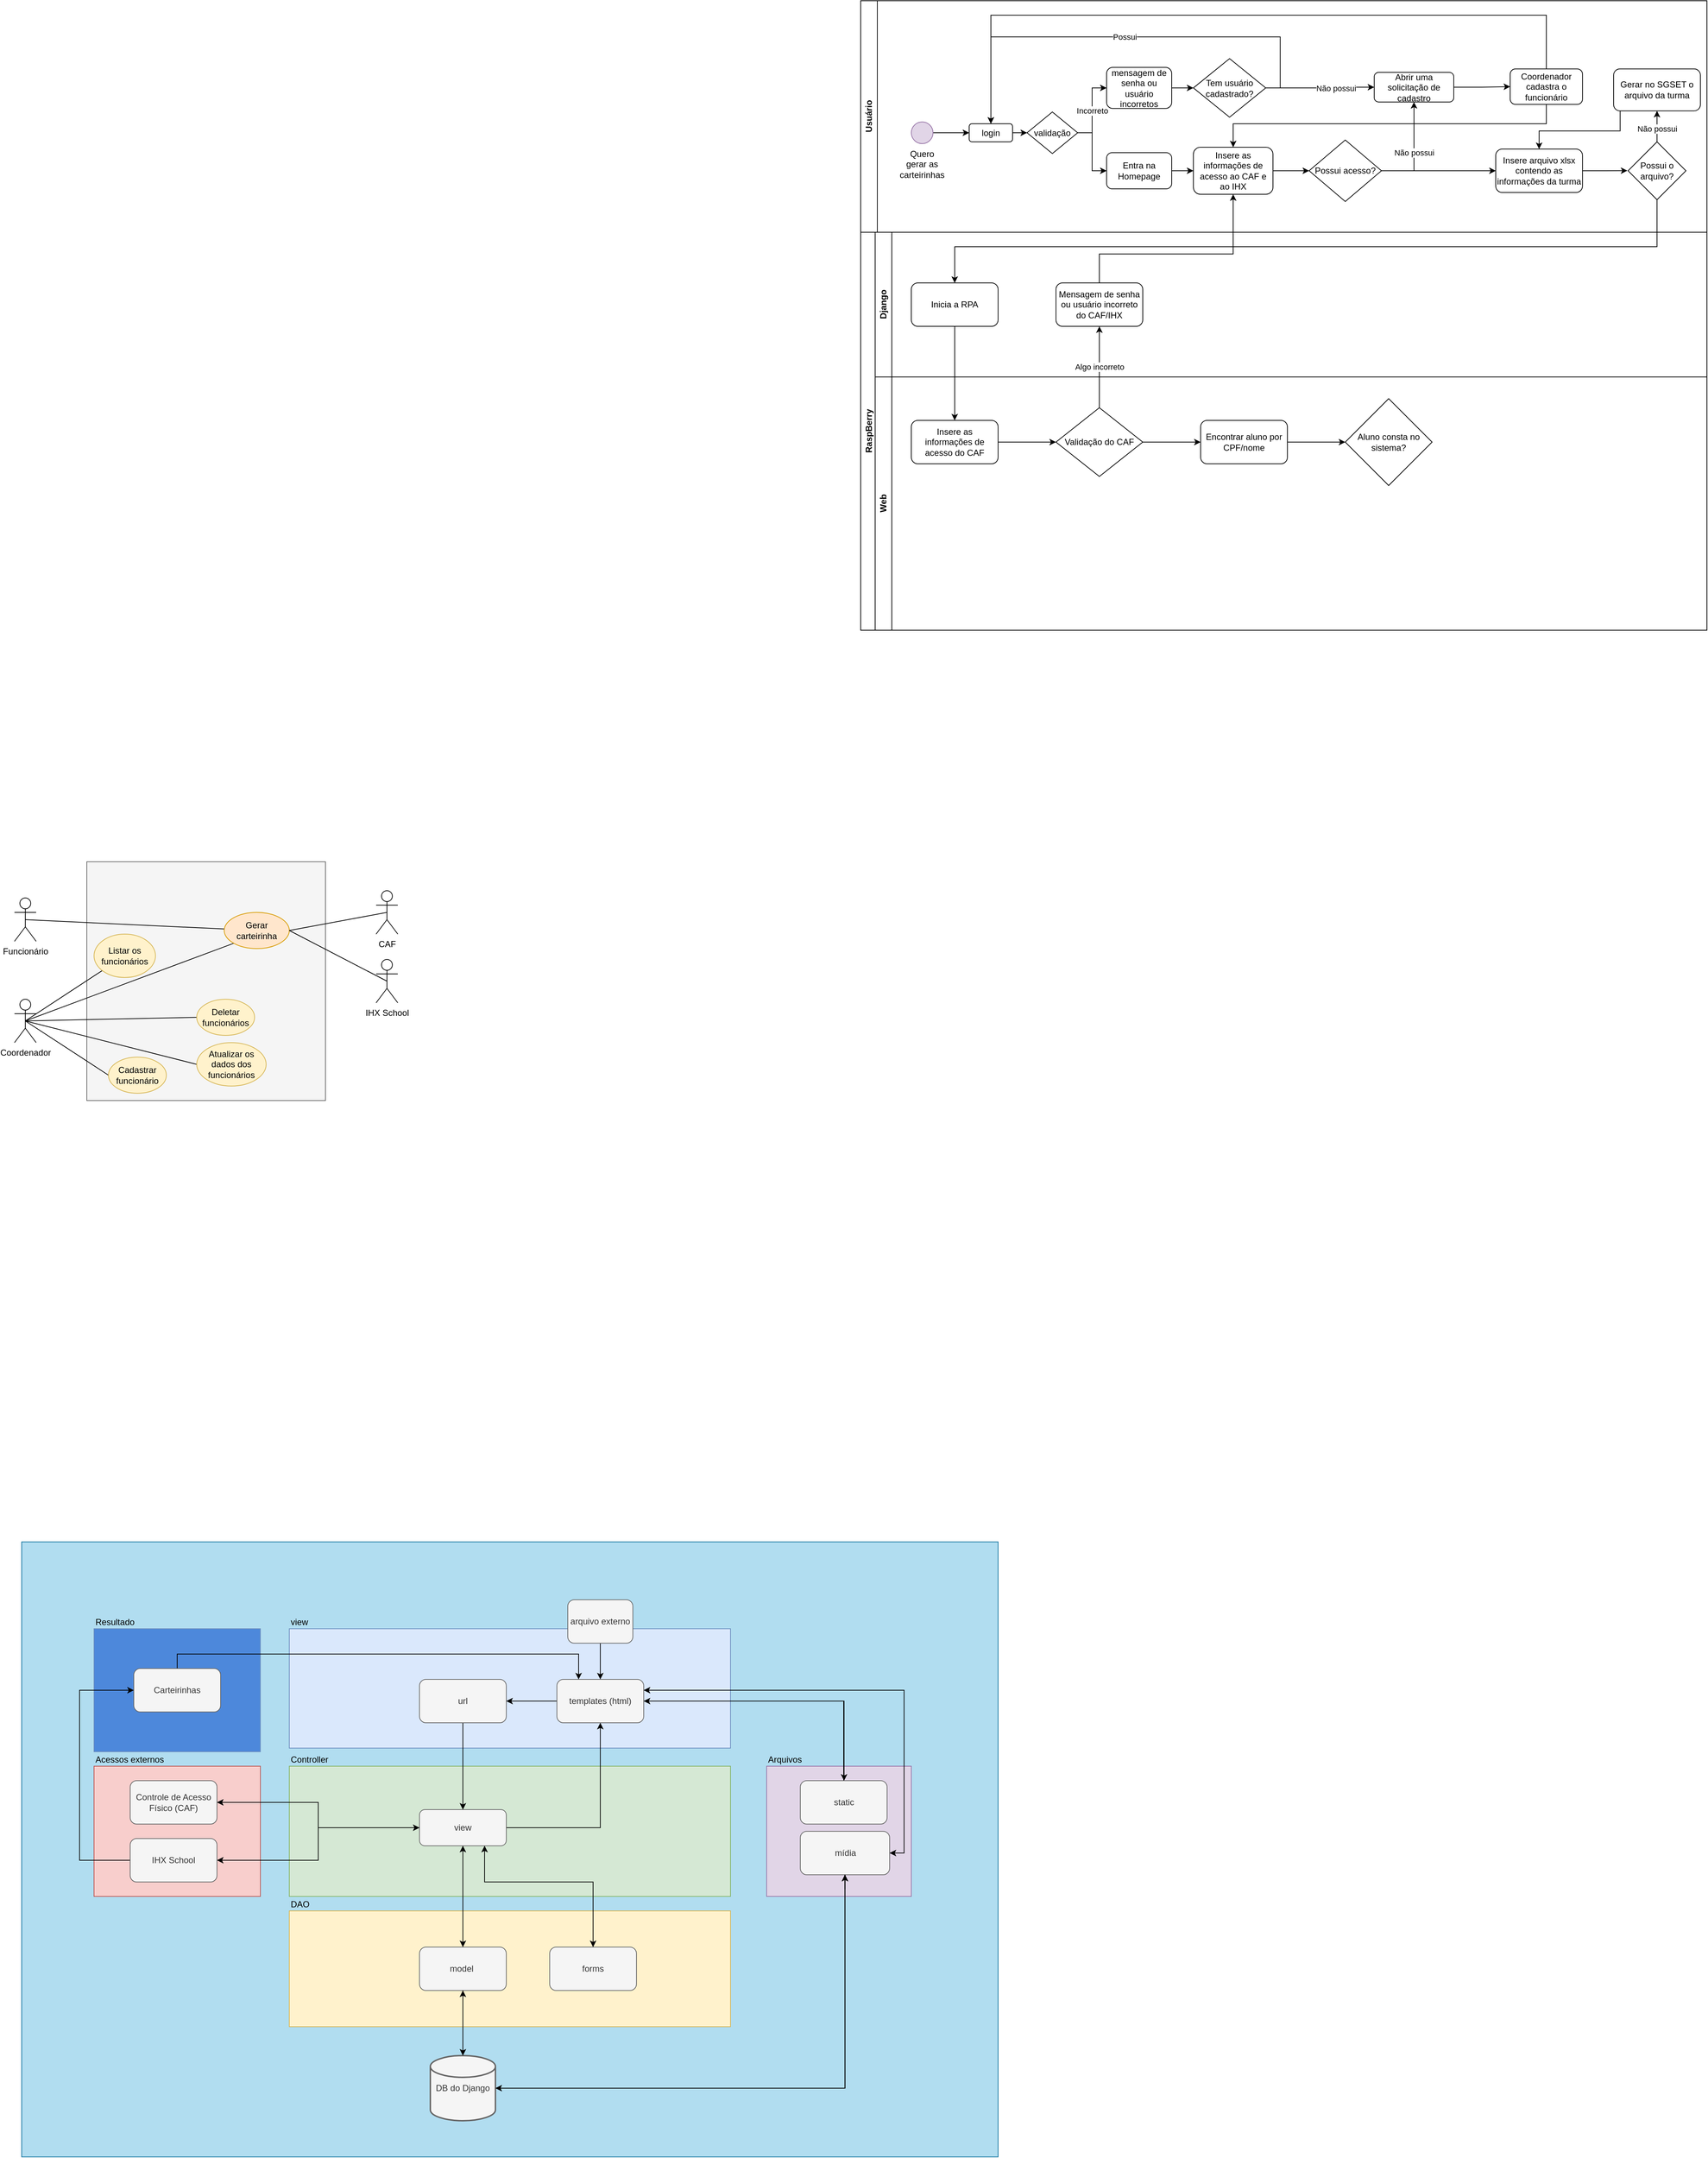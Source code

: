 <mxfile version="24.7.7">
  <diagram name="Página-1" id="K47cS8L8qyV7MDAkbp4L">
    <mxGraphModel dx="1985" dy="3388" grid="1" gridSize="10" guides="1" tooltips="1" connect="1" arrows="1" fold="1" page="1" pageScale="1" pageWidth="827" pageHeight="1169" math="0" shadow="0">
      <root>
        <mxCell id="0" />
        <mxCell id="1" parent="0" />
        <mxCell id="-la2WB_F8Vb8T7POJKiH-5" value="" style="whiteSpace=wrap;html=1;aspect=fixed;fillColor=#f5f5f5;fontColor=#333333;strokeColor=#666666;" parent="1" vertex="1">
          <mxGeometry x="280" y="-1030" width="330" height="330" as="geometry" />
        </mxCell>
        <mxCell id="zuKYI21qZRDiknx12uTm-1" value="" style="rounded=0;whiteSpace=wrap;html=1;fillColor=#b1ddf0;strokeColor=#10739e;" parent="1" vertex="1">
          <mxGeometry x="190" y="-90" width="1350" height="850" as="geometry" />
        </mxCell>
        <mxCell id="qqIw4BZbV4iG1Tn0gZxv-82" value="Resultado" style="rounded=0;whiteSpace=wrap;html=1;fillColor=#4d88db;strokeColor=#6c8ebf;labelPosition=center;verticalLabelPosition=top;align=left;verticalAlign=bottom;" parent="1" vertex="1">
          <mxGeometry x="290" y="30" width="230" height="170" as="geometry" />
        </mxCell>
        <mxCell id="qqIw4BZbV4iG1Tn0gZxv-72" value="Acessos externos" style="rounded=0;whiteSpace=wrap;html=1;fillColor=#f8cecc;strokeColor=#b85450;labelPosition=center;verticalLabelPosition=top;align=left;verticalAlign=bottom;" parent="1" vertex="1">
          <mxGeometry x="290" y="220" width="230" height="180" as="geometry" />
        </mxCell>
        <mxCell id="qqIw4BZbV4iG1Tn0gZxv-50" value="Arquivos" style="rounded=0;whiteSpace=wrap;html=1;fillColor=#e1d5e7;strokeColor=#9673a6;labelPosition=center;verticalLabelPosition=top;align=left;verticalAlign=bottom;" parent="1" vertex="1">
          <mxGeometry x="1220" y="220" width="200" height="180" as="geometry" />
        </mxCell>
        <mxCell id="qqIw4BZbV4iG1Tn0gZxv-46" value="DAO" style="rounded=0;whiteSpace=wrap;html=1;fillColor=#fff2cc;strokeColor=#d6b656;labelPosition=center;verticalLabelPosition=top;align=left;verticalAlign=bottom;" parent="1" vertex="1">
          <mxGeometry x="560" y="420" width="610" height="160" as="geometry" />
        </mxCell>
        <mxCell id="qqIw4BZbV4iG1Tn0gZxv-44" value="Controller" style="rounded=0;whiteSpace=wrap;html=1;fillColor=#d5e8d4;strokeColor=#82b366;align=left;labelPosition=center;verticalLabelPosition=top;verticalAlign=bottom;" parent="1" vertex="1">
          <mxGeometry x="560" y="220" width="610" height="180" as="geometry" />
        </mxCell>
        <mxCell id="qqIw4BZbV4iG1Tn0gZxv-7" value="view" style="rounded=0;whiteSpace=wrap;html=1;fillColor=#dae8fc;strokeColor=#6c8ebf;align=left;labelPosition=center;verticalLabelPosition=top;verticalAlign=bottom;" parent="1" vertex="1">
          <mxGeometry x="560" y="30" width="610" height="165" as="geometry" />
        </mxCell>
        <mxCell id="qqIw4BZbV4iG1Tn0gZxv-38" style="edgeStyle=orthogonalEdgeStyle;rounded=0;orthogonalLoop=1;jettySize=auto;html=1;entryX=1;entryY=0.5;entryDx=0;entryDy=0;" parent="1" source="qqIw4BZbV4iG1Tn0gZxv-8" target="qqIw4BZbV4iG1Tn0gZxv-12" edge="1">
          <mxGeometry relative="1" as="geometry" />
        </mxCell>
        <mxCell id="qqIw4BZbV4iG1Tn0gZxv-48" style="edgeStyle=orthogonalEdgeStyle;rounded=0;orthogonalLoop=1;jettySize=auto;html=1;" parent="1" source="qqIw4BZbV4iG1Tn0gZxv-8" target="qqIw4BZbV4iG1Tn0gZxv-10" edge="1">
          <mxGeometry relative="1" as="geometry">
            <Array as="points">
              <mxPoint x="1327" y="130" />
            </Array>
          </mxGeometry>
        </mxCell>
        <mxCell id="qqIw4BZbV4iG1Tn0gZxv-63" style="edgeStyle=orthogonalEdgeStyle;rounded=0;orthogonalLoop=1;jettySize=auto;html=1;exitX=1;exitY=0.25;exitDx=0;exitDy=0;entryX=1;entryY=0.5;entryDx=0;entryDy=0;" parent="1" source="qqIw4BZbV4iG1Tn0gZxv-8" target="qqIw4BZbV4iG1Tn0gZxv-17" edge="1">
          <mxGeometry relative="1" as="geometry" />
        </mxCell>
        <mxCell id="qqIw4BZbV4iG1Tn0gZxv-8" value="templates (html)" style="rounded=1;whiteSpace=wrap;html=1;fillColor=#f5f5f5;fontColor=#333333;strokeColor=#666666;" parent="1" vertex="1">
          <mxGeometry x="930" y="100" width="120" height="60" as="geometry" />
        </mxCell>
        <mxCell id="qqIw4BZbV4iG1Tn0gZxv-60" style="edgeStyle=orthogonalEdgeStyle;rounded=0;orthogonalLoop=1;jettySize=auto;html=1;exitX=0.5;exitY=0;exitDx=0;exitDy=0;entryX=0.25;entryY=0;entryDx=0;entryDy=0;" parent="1" source="qqIw4BZbV4iG1Tn0gZxv-9" target="qqIw4BZbV4iG1Tn0gZxv-11" edge="1">
          <mxGeometry relative="1" as="geometry">
            <Array as="points">
              <mxPoint x="980" y="380" />
              <mxPoint x="830" y="380" />
            </Array>
          </mxGeometry>
        </mxCell>
        <mxCell id="qqIw4BZbV4iG1Tn0gZxv-9" value="forms" style="rounded=1;whiteSpace=wrap;html=1;fillColor=#f5f5f5;fontColor=#333333;strokeColor=#666666;" parent="1" vertex="1">
          <mxGeometry x="920" y="470" width="120" height="60" as="geometry" />
        </mxCell>
        <mxCell id="qqIw4BZbV4iG1Tn0gZxv-36" style="edgeStyle=orthogonalEdgeStyle;rounded=0;orthogonalLoop=1;jettySize=auto;html=1;" parent="1" source="qqIw4BZbV4iG1Tn0gZxv-10" target="qqIw4BZbV4iG1Tn0gZxv-8" edge="1">
          <mxGeometry relative="1" as="geometry">
            <Array as="points">
              <mxPoint x="1326" y="130" />
            </Array>
          </mxGeometry>
        </mxCell>
        <mxCell id="qqIw4BZbV4iG1Tn0gZxv-10" value="static" style="rounded=1;whiteSpace=wrap;html=1;fillColor=#f5f5f5;fontColor=#333333;strokeColor=#666666;" parent="1" vertex="1">
          <mxGeometry x="1266.5" y="240" width="120" height="60" as="geometry" />
        </mxCell>
        <mxCell id="qqIw4BZbV4iG1Tn0gZxv-57" style="edgeStyle=orthogonalEdgeStyle;rounded=0;orthogonalLoop=1;jettySize=auto;html=1;" parent="1" source="qqIw4BZbV4iG1Tn0gZxv-11" target="qqIw4BZbV4iG1Tn0gZxv-13" edge="1">
          <mxGeometry relative="1" as="geometry" />
        </mxCell>
        <mxCell id="qqIw4BZbV4iG1Tn0gZxv-59" style="edgeStyle=orthogonalEdgeStyle;rounded=0;orthogonalLoop=1;jettySize=auto;html=1;exitX=0.25;exitY=0;exitDx=0;exitDy=0;" parent="1" source="qqIw4BZbV4iG1Tn0gZxv-11" target="qqIw4BZbV4iG1Tn0gZxv-9" edge="1">
          <mxGeometry relative="1" as="geometry">
            <Array as="points">
              <mxPoint x="830" y="380" />
              <mxPoint x="980" y="380" />
            </Array>
          </mxGeometry>
        </mxCell>
        <mxCell id="qqIw4BZbV4iG1Tn0gZxv-67" style="edgeStyle=orthogonalEdgeStyle;rounded=0;orthogonalLoop=1;jettySize=auto;html=1;exitX=0;exitY=0.5;exitDx=0;exitDy=0;entryX=0.5;entryY=1;entryDx=0;entryDy=0;" parent="1" source="qqIw4BZbV4iG1Tn0gZxv-11" target="qqIw4BZbV4iG1Tn0gZxv-8" edge="1">
          <mxGeometry relative="1" as="geometry" />
        </mxCell>
        <mxCell id="qqIw4BZbV4iG1Tn0gZxv-77" style="edgeStyle=orthogonalEdgeStyle;rounded=0;orthogonalLoop=1;jettySize=auto;html=1;exitX=1;exitY=0.5;exitDx=0;exitDy=0;" parent="1" source="qqIw4BZbV4iG1Tn0gZxv-11" target="qqIw4BZbV4iG1Tn0gZxv-73" edge="1">
          <mxGeometry relative="1" as="geometry" />
        </mxCell>
        <mxCell id="qqIw4BZbV4iG1Tn0gZxv-81" style="edgeStyle=orthogonalEdgeStyle;rounded=0;orthogonalLoop=1;jettySize=auto;html=1;exitX=1;exitY=0.5;exitDx=0;exitDy=0;" parent="1" source="qqIw4BZbV4iG1Tn0gZxv-11" target="qqIw4BZbV4iG1Tn0gZxv-74" edge="1">
          <mxGeometry relative="1" as="geometry" />
        </mxCell>
        <mxCell id="qqIw4BZbV4iG1Tn0gZxv-11" value="view" style="rounded=1;whiteSpace=wrap;html=1;direction=west;fillColor=#f5f5f5;fontColor=#333333;strokeColor=#666666;" parent="1" vertex="1">
          <mxGeometry x="740" y="280" width="120" height="50" as="geometry" />
        </mxCell>
        <mxCell id="qqIw4BZbV4iG1Tn0gZxv-39" style="edgeStyle=orthogonalEdgeStyle;rounded=0;orthogonalLoop=1;jettySize=auto;html=1;" parent="1" source="qqIw4BZbV4iG1Tn0gZxv-12" target="qqIw4BZbV4iG1Tn0gZxv-11" edge="1">
          <mxGeometry relative="1" as="geometry" />
        </mxCell>
        <mxCell id="qqIw4BZbV4iG1Tn0gZxv-12" value="url" style="rounded=1;whiteSpace=wrap;html=1;fillColor=#f5f5f5;fontColor=#333333;strokeColor=#666666;" parent="1" vertex="1">
          <mxGeometry x="740" y="100" width="120" height="60" as="geometry" />
        </mxCell>
        <mxCell id="qqIw4BZbV4iG1Tn0gZxv-58" style="edgeStyle=orthogonalEdgeStyle;rounded=0;orthogonalLoop=1;jettySize=auto;html=1;exitX=0.5;exitY=0;exitDx=0;exitDy=0;" parent="1" source="qqIw4BZbV4iG1Tn0gZxv-13" target="qqIw4BZbV4iG1Tn0gZxv-11" edge="1">
          <mxGeometry relative="1" as="geometry" />
        </mxCell>
        <mxCell id="qqIw4BZbV4iG1Tn0gZxv-13" value="model&amp;nbsp;" style="rounded=1;whiteSpace=wrap;html=1;fillColor=#f5f5f5;fontColor=#333333;strokeColor=#666666;" parent="1" vertex="1">
          <mxGeometry x="740" y="470" width="120" height="60" as="geometry" />
        </mxCell>
        <mxCell id="qqIw4BZbV4iG1Tn0gZxv-41" style="edgeStyle=orthogonalEdgeStyle;rounded=0;orthogonalLoop=1;jettySize=auto;html=1;entryX=0.5;entryY=1;entryDx=0;entryDy=0;" parent="1" source="qqIw4BZbV4iG1Tn0gZxv-15" target="qqIw4BZbV4iG1Tn0gZxv-13" edge="1">
          <mxGeometry relative="1" as="geometry" />
        </mxCell>
        <mxCell id="qqIw4BZbV4iG1Tn0gZxv-52" style="edgeStyle=orthogonalEdgeStyle;rounded=0;orthogonalLoop=1;jettySize=auto;html=1;entryX=0.5;entryY=1;entryDx=0;entryDy=0;" parent="1" source="qqIw4BZbV4iG1Tn0gZxv-15" target="qqIw4BZbV4iG1Tn0gZxv-17" edge="1">
          <mxGeometry relative="1" as="geometry" />
        </mxCell>
        <mxCell id="qqIw4BZbV4iG1Tn0gZxv-15" value="DB do Django" style="strokeWidth=2;html=1;shape=mxgraph.flowchart.database;whiteSpace=wrap;fillColor=#f5f5f5;fontColor=#333333;strokeColor=#666666;" parent="1" vertex="1">
          <mxGeometry x="755" y="620" width="90" height="90" as="geometry" />
        </mxCell>
        <mxCell id="qqIw4BZbV4iG1Tn0gZxv-64" style="edgeStyle=orthogonalEdgeStyle;rounded=0;orthogonalLoop=1;jettySize=auto;html=1;exitX=1;exitY=0.5;exitDx=0;exitDy=0;entryX=1;entryY=0.25;entryDx=0;entryDy=0;" parent="1" source="qqIw4BZbV4iG1Tn0gZxv-17" target="qqIw4BZbV4iG1Tn0gZxv-8" edge="1">
          <mxGeometry relative="1" as="geometry" />
        </mxCell>
        <mxCell id="qqIw4BZbV4iG1Tn0gZxv-17" value="mídia" style="rounded=1;whiteSpace=wrap;html=1;fillColor=#f5f5f5;fontColor=#333333;strokeColor=#666666;" parent="1" vertex="1">
          <mxGeometry x="1266.5" y="310" width="123.5" height="60" as="geometry" />
        </mxCell>
        <mxCell id="qqIw4BZbV4iG1Tn0gZxv-35" value="" style="edgeStyle=orthogonalEdgeStyle;rounded=0;orthogonalLoop=1;jettySize=auto;html=1;" parent="1" source="qqIw4BZbV4iG1Tn0gZxv-18" target="qqIw4BZbV4iG1Tn0gZxv-8" edge="1">
          <mxGeometry relative="1" as="geometry" />
        </mxCell>
        <mxCell id="qqIw4BZbV4iG1Tn0gZxv-18" value="arquivo externo" style="rounded=1;whiteSpace=wrap;html=1;fillColor=#f5f5f5;fontColor=#333333;strokeColor=#666666;" parent="1" vertex="1">
          <mxGeometry x="945" y="-10" width="90" height="60" as="geometry" />
        </mxCell>
        <mxCell id="qqIw4BZbV4iG1Tn0gZxv-40" style="edgeStyle=orthogonalEdgeStyle;rounded=0;orthogonalLoop=1;jettySize=auto;html=1;entryX=0.5;entryY=0;entryDx=0;entryDy=0;entryPerimeter=0;" parent="1" source="qqIw4BZbV4iG1Tn0gZxv-13" target="qqIw4BZbV4iG1Tn0gZxv-15" edge="1">
          <mxGeometry relative="1" as="geometry" />
        </mxCell>
        <mxCell id="qqIw4BZbV4iG1Tn0gZxv-45" style="edgeStyle=orthogonalEdgeStyle;rounded=0;orthogonalLoop=1;jettySize=auto;html=1;exitX=0.5;exitY=1;exitDx=0;exitDy=0;" parent="1" source="qqIw4BZbV4iG1Tn0gZxv-17" target="qqIw4BZbV4iG1Tn0gZxv-17" edge="1">
          <mxGeometry relative="1" as="geometry" />
        </mxCell>
        <mxCell id="qqIw4BZbV4iG1Tn0gZxv-51" style="edgeStyle=orthogonalEdgeStyle;rounded=0;orthogonalLoop=1;jettySize=auto;html=1;exitX=0.5;exitY=1;exitDx=0;exitDy=0;entryX=1;entryY=0.5;entryDx=0;entryDy=0;entryPerimeter=0;" parent="1" source="qqIw4BZbV4iG1Tn0gZxv-17" target="qqIw4BZbV4iG1Tn0gZxv-15" edge="1">
          <mxGeometry relative="1" as="geometry" />
        </mxCell>
        <mxCell id="qqIw4BZbV4iG1Tn0gZxv-76" style="edgeStyle=orthogonalEdgeStyle;rounded=0;orthogonalLoop=1;jettySize=auto;html=1;exitX=1;exitY=0.5;exitDx=0;exitDy=0;entryX=1;entryY=0.5;entryDx=0;entryDy=0;" parent="1" source="qqIw4BZbV4iG1Tn0gZxv-73" target="qqIw4BZbV4iG1Tn0gZxv-11" edge="1">
          <mxGeometry relative="1" as="geometry" />
        </mxCell>
        <mxCell id="qqIw4BZbV4iG1Tn0gZxv-73" value="&lt;span class=&quot;notion-enable-hover&quot; data-token-index=&quot;0&quot; style=&quot;&quot;&gt;Controle de Acesso Físico (CAF)&lt;/span&gt;" style="rounded=1;whiteSpace=wrap;html=1;fillColor=#f5f5f5;fontColor=#333333;strokeColor=#666666;" parent="1" vertex="1">
          <mxGeometry x="340" y="240" width="120" height="60" as="geometry" />
        </mxCell>
        <mxCell id="qqIw4BZbV4iG1Tn0gZxv-84" style="edgeStyle=orthogonalEdgeStyle;rounded=0;orthogonalLoop=1;jettySize=auto;html=1;exitX=0;exitY=0.5;exitDx=0;exitDy=0;entryX=0;entryY=0.5;entryDx=0;entryDy=0;" parent="1" source="qqIw4BZbV4iG1Tn0gZxv-74" target="qqIw4BZbV4iG1Tn0gZxv-83" edge="1">
          <mxGeometry relative="1" as="geometry">
            <Array as="points">
              <mxPoint x="270" y="350" />
              <mxPoint x="270" y="115" />
            </Array>
          </mxGeometry>
        </mxCell>
        <mxCell id="qqIw4BZbV4iG1Tn0gZxv-74" value="&lt;br&gt;&lt;span class=&quot;notion-enable-hover&quot; data-token-index=&quot;0&quot; style=&quot;&quot;&gt;IHX School&lt;/span&gt;&lt;div&gt;&lt;br/&gt;&lt;/div&gt;" style="rounded=1;whiteSpace=wrap;html=1;fillColor=#f5f5f5;fontColor=#333333;strokeColor=#666666;" parent="1" vertex="1">
          <mxGeometry x="340" y="320" width="120" height="60" as="geometry" />
        </mxCell>
        <mxCell id="qqIw4BZbV4iG1Tn0gZxv-85" style="edgeStyle=orthogonalEdgeStyle;rounded=0;orthogonalLoop=1;jettySize=auto;html=1;exitX=0.5;exitY=0;exitDx=0;exitDy=0;entryX=0.25;entryY=0;entryDx=0;entryDy=0;" parent="1" source="qqIw4BZbV4iG1Tn0gZxv-83" target="qqIw4BZbV4iG1Tn0gZxv-8" edge="1">
          <mxGeometry relative="1" as="geometry" />
        </mxCell>
        <mxCell id="qqIw4BZbV4iG1Tn0gZxv-83" value="Carteirinhas" style="rounded=1;whiteSpace=wrap;html=1;fillColor=#f5f5f5;fontColor=#333333;strokeColor=#666666;" parent="1" vertex="1">
          <mxGeometry x="345" y="85" width="120" height="60" as="geometry" />
        </mxCell>
        <mxCell id="-la2WB_F8Vb8T7POJKiH-29" style="rounded=0;orthogonalLoop=1;jettySize=auto;html=1;exitX=0.5;exitY=0.5;exitDx=0;exitDy=0;exitPerimeter=0;endArrow=none;endFill=0;" parent="1" source="-la2WB_F8Vb8T7POJKiH-1" target="-la2WB_F8Vb8T7POJKiH-28" edge="1">
          <mxGeometry relative="1" as="geometry" />
        </mxCell>
        <mxCell id="-la2WB_F8Vb8T7POJKiH-1" value="Funcionário" style="shape=umlActor;verticalLabelPosition=bottom;verticalAlign=top;html=1;outlineConnect=0;" parent="1" vertex="1">
          <mxGeometry x="180" y="-980" width="30" height="60" as="geometry" />
        </mxCell>
        <mxCell id="-la2WB_F8Vb8T7POJKiH-13" style="rounded=0;orthogonalLoop=1;jettySize=auto;html=1;exitX=0.5;exitY=0.5;exitDx=0;exitDy=0;exitPerimeter=0;entryX=0;entryY=0.5;entryDx=0;entryDy=0;fillColor=#f8cecc;strokeColor=#000000;endArrow=none;endFill=0;" parent="1" source="-la2WB_F8Vb8T7POJKiH-4" target="-la2WB_F8Vb8T7POJKiH-10" edge="1">
          <mxGeometry relative="1" as="geometry" />
        </mxCell>
        <mxCell id="-la2WB_F8Vb8T7POJKiH-25" style="rounded=0;orthogonalLoop=1;jettySize=auto;html=1;exitX=0.5;exitY=0.5;exitDx=0;exitDy=0;exitPerimeter=0;endArrow=none;endFill=0;" parent="1" source="-la2WB_F8Vb8T7POJKiH-4" target="-la2WB_F8Vb8T7POJKiH-20" edge="1">
          <mxGeometry relative="1" as="geometry" />
        </mxCell>
        <mxCell id="-la2WB_F8Vb8T7POJKiH-26" style="rounded=0;orthogonalLoop=1;jettySize=auto;html=1;exitX=0.5;exitY=0.5;exitDx=0;exitDy=0;exitPerimeter=0;entryX=0;entryY=0.5;entryDx=0;entryDy=0;endArrow=none;endFill=0;" parent="1" source="-la2WB_F8Vb8T7POJKiH-4" target="-la2WB_F8Vb8T7POJKiH-23" edge="1">
          <mxGeometry relative="1" as="geometry" />
        </mxCell>
        <mxCell id="-la2WB_F8Vb8T7POJKiH-27" style="rounded=0;orthogonalLoop=1;jettySize=auto;html=1;exitX=0.5;exitY=0.5;exitDx=0;exitDy=0;exitPerimeter=0;entryX=0;entryY=0.5;entryDx=0;entryDy=0;endArrow=none;endFill=0;" parent="1" source="-la2WB_F8Vb8T7POJKiH-4" target="-la2WB_F8Vb8T7POJKiH-22" edge="1">
          <mxGeometry relative="1" as="geometry" />
        </mxCell>
        <mxCell id="-la2WB_F8Vb8T7POJKiH-30" style="rounded=0;orthogonalLoop=1;jettySize=auto;html=1;exitX=0.5;exitY=0.5;exitDx=0;exitDy=0;exitPerimeter=0;entryX=0;entryY=1;entryDx=0;entryDy=0;endArrow=none;endFill=0;" parent="1" source="-la2WB_F8Vb8T7POJKiH-4" target="-la2WB_F8Vb8T7POJKiH-28" edge="1">
          <mxGeometry relative="1" as="geometry" />
        </mxCell>
        <mxCell id="-la2WB_F8Vb8T7POJKiH-4" value="Coordenador" style="shape=umlActor;verticalLabelPosition=bottom;verticalAlign=top;html=1;outlineConnect=0;" parent="1" vertex="1">
          <mxGeometry x="180" y="-840" width="30" height="60" as="geometry" />
        </mxCell>
        <mxCell id="-la2WB_F8Vb8T7POJKiH-10" value="Cadastrar&lt;div&gt;funcionário&lt;/div&gt;" style="ellipse;whiteSpace=wrap;html=1;fillColor=#fff2cc;strokeColor=#d6b656;" parent="1" vertex="1">
          <mxGeometry x="310" y="-760" width="80" height="50" as="geometry" />
        </mxCell>
        <mxCell id="-la2WB_F8Vb8T7POJKiH-20" value="Listar os funcionários" style="ellipse;whiteSpace=wrap;html=1;fillColor=#fff2cc;strokeColor=#d6b656;" parent="1" vertex="1">
          <mxGeometry x="290" y="-930" width="85" height="60" as="geometry" />
        </mxCell>
        <mxCell id="-la2WB_F8Vb8T7POJKiH-22" value="Atualizar os dados dos funcionários" style="ellipse;whiteSpace=wrap;html=1;fillColor=#fff2cc;strokeColor=#d6b656;" parent="1" vertex="1">
          <mxGeometry x="432" y="-780" width="96" height="60" as="geometry" />
        </mxCell>
        <mxCell id="-la2WB_F8Vb8T7POJKiH-23" value="Deletar funcionários" style="ellipse;whiteSpace=wrap;html=1;fillColor=#fff2cc;strokeColor=#d6b656;" parent="1" vertex="1">
          <mxGeometry x="432" y="-840" width="80" height="50" as="geometry" />
        </mxCell>
        <mxCell id="-la2WB_F8Vb8T7POJKiH-28" value="Gerar carteirinha" style="ellipse;whiteSpace=wrap;html=1;fillColor=#ffe6cc;strokeColor=#d79b00;" parent="1" vertex="1">
          <mxGeometry x="470" y="-960" width="90" height="50" as="geometry" />
        </mxCell>
        <mxCell id="-la2WB_F8Vb8T7POJKiH-31" style="edgeStyle=orthogonalEdgeStyle;rounded=0;orthogonalLoop=1;jettySize=auto;html=1;exitX=0.5;exitY=1;exitDx=0;exitDy=0;" parent="1" source="-la2WB_F8Vb8T7POJKiH-28" target="-la2WB_F8Vb8T7POJKiH-28" edge="1">
          <mxGeometry relative="1" as="geometry" />
        </mxCell>
        <mxCell id="-la2WB_F8Vb8T7POJKiH-32" value="CAF" style="shape=umlActor;verticalLabelPosition=bottom;verticalAlign=top;html=1;outlineConnect=0;" parent="1" vertex="1">
          <mxGeometry x="680" y="-990" width="30" height="60" as="geometry" />
        </mxCell>
        <mxCell id="-la2WB_F8Vb8T7POJKiH-36" style="rounded=0;orthogonalLoop=1;jettySize=auto;html=1;exitX=0.5;exitY=0.5;exitDx=0;exitDy=0;exitPerimeter=0;entryX=1;entryY=0.5;entryDx=0;entryDy=0;endArrow=none;endFill=0;" parent="1" source="-la2WB_F8Vb8T7POJKiH-33" target="-la2WB_F8Vb8T7POJKiH-28" edge="1">
          <mxGeometry relative="1" as="geometry" />
        </mxCell>
        <mxCell id="-la2WB_F8Vb8T7POJKiH-33" value="IHX School" style="shape=umlActor;verticalLabelPosition=bottom;verticalAlign=top;html=1;outlineConnect=0;" parent="1" vertex="1">
          <mxGeometry x="680" y="-895" width="30" height="60" as="geometry" />
        </mxCell>
        <mxCell id="-la2WB_F8Vb8T7POJKiH-35" style="rounded=0;orthogonalLoop=1;jettySize=auto;html=1;exitX=1;exitY=0.5;exitDx=0;exitDy=0;entryX=0.5;entryY=0.5;entryDx=0;entryDy=0;entryPerimeter=0;endArrow=none;endFill=0;" parent="1" source="-la2WB_F8Vb8T7POJKiH-28" target="-la2WB_F8Vb8T7POJKiH-32" edge="1">
          <mxGeometry relative="1" as="geometry" />
        </mxCell>
        <mxCell id="PlBcJ14bGUxrVXRC0I0A-2" value="Usuário" style="swimlane;horizontal=0;whiteSpace=wrap;html=1;glass=0;rounded=0;" vertex="1" parent="1">
          <mxGeometry x="1350" y="-2220" width="1170" height="320" as="geometry" />
        </mxCell>
        <mxCell id="PlBcJ14bGUxrVXRC0I0A-24" style="edgeStyle=orthogonalEdgeStyle;rounded=0;orthogonalLoop=1;jettySize=auto;html=1;exitX=1;exitY=0.5;exitDx=0;exitDy=0;entryX=0;entryY=0.5;entryDx=0;entryDy=0;fillColor=#f8cecc;strokeColor=#000000;" edge="1" parent="PlBcJ14bGUxrVXRC0I0A-2" source="PlBcJ14bGUxrVXRC0I0A-17" target="PlBcJ14bGUxrVXRC0I0A-22">
          <mxGeometry relative="1" as="geometry" />
        </mxCell>
        <mxCell id="PlBcJ14bGUxrVXRC0I0A-28" value="Não possui" style="edgeLabel;html=1;align=center;verticalAlign=middle;resizable=0;points=[];" vertex="1" connectable="0" parent="PlBcJ14bGUxrVXRC0I0A-24">
          <mxGeometry x="0.297" y="-1" relative="1" as="geometry">
            <mxPoint as="offset" />
          </mxGeometry>
        </mxCell>
        <mxCell id="PlBcJ14bGUxrVXRC0I0A-9" style="edgeStyle=orthogonalEdgeStyle;rounded=0;orthogonalLoop=1;jettySize=auto;html=1;exitX=1;exitY=0.5;exitDx=0;exitDy=0;entryX=0;entryY=0.5;entryDx=0;entryDy=0;" edge="1" parent="PlBcJ14bGUxrVXRC0I0A-2" source="PlBcJ14bGUxrVXRC0I0A-5" target="PlBcJ14bGUxrVXRC0I0A-7">
          <mxGeometry relative="1" as="geometry" />
        </mxCell>
        <mxCell id="PlBcJ14bGUxrVXRC0I0A-5" value="Quero gerar as carteirinhas" style="ellipse;whiteSpace=wrap;html=1;aspect=fixed;fillColor=#e1d5e7;strokeColor=#9673a6;labelPosition=center;verticalLabelPosition=bottom;align=center;verticalAlign=top;" vertex="1" parent="PlBcJ14bGUxrVXRC0I0A-2">
          <mxGeometry x="70" y="167.5" width="30" height="30" as="geometry" />
        </mxCell>
        <mxCell id="PlBcJ14bGUxrVXRC0I0A-40" style="edgeStyle=orthogonalEdgeStyle;rounded=0;orthogonalLoop=1;jettySize=auto;html=1;exitX=1;exitY=0.5;exitDx=0;exitDy=0;entryX=0;entryY=0.5;entryDx=0;entryDy=0;" edge="1" parent="PlBcJ14bGUxrVXRC0I0A-2" source="PlBcJ14bGUxrVXRC0I0A-7" target="PlBcJ14bGUxrVXRC0I0A-8">
          <mxGeometry relative="1" as="geometry" />
        </mxCell>
        <mxCell id="PlBcJ14bGUxrVXRC0I0A-7" value="login" style="rounded=1;whiteSpace=wrap;html=1;" vertex="1" parent="PlBcJ14bGUxrVXRC0I0A-2">
          <mxGeometry x="150" y="170" width="60" height="25" as="geometry" />
        </mxCell>
        <mxCell id="PlBcJ14bGUxrVXRC0I0A-12" value="Incorreto" style="edgeStyle=orthogonalEdgeStyle;rounded=0;orthogonalLoop=1;jettySize=auto;html=1;exitX=1;exitY=0.5;exitDx=0;exitDy=0;entryX=0;entryY=0.5;entryDx=0;entryDy=0;fillColor=#d5e8d4;strokeColor=#000000;" edge="1" parent="PlBcJ14bGUxrVXRC0I0A-2" source="PlBcJ14bGUxrVXRC0I0A-8" target="PlBcJ14bGUxrVXRC0I0A-11">
          <mxGeometry relative="1" as="geometry" />
        </mxCell>
        <mxCell id="PlBcJ14bGUxrVXRC0I0A-15" style="edgeStyle=orthogonalEdgeStyle;rounded=0;orthogonalLoop=1;jettySize=auto;html=1;exitX=1;exitY=0.5;exitDx=0;exitDy=0;entryX=0;entryY=0.5;entryDx=0;entryDy=0;" edge="1" parent="PlBcJ14bGUxrVXRC0I0A-2" source="PlBcJ14bGUxrVXRC0I0A-8" target="PlBcJ14bGUxrVXRC0I0A-14">
          <mxGeometry relative="1" as="geometry" />
        </mxCell>
        <mxCell id="PlBcJ14bGUxrVXRC0I0A-8" value="validação" style="rhombus;whiteSpace=wrap;html=1;" vertex="1" parent="PlBcJ14bGUxrVXRC0I0A-2">
          <mxGeometry x="230" y="153.75" width="70" height="57.5" as="geometry" />
        </mxCell>
        <mxCell id="PlBcJ14bGUxrVXRC0I0A-19" style="edgeStyle=orthogonalEdgeStyle;rounded=0;orthogonalLoop=1;jettySize=auto;html=1;entryX=0;entryY=0.5;entryDx=0;entryDy=0;" edge="1" parent="PlBcJ14bGUxrVXRC0I0A-2" source="PlBcJ14bGUxrVXRC0I0A-11" target="PlBcJ14bGUxrVXRC0I0A-17">
          <mxGeometry relative="1" as="geometry" />
        </mxCell>
        <mxCell id="PlBcJ14bGUxrVXRC0I0A-11" value="mensagem de senha ou&lt;div&gt;usuário incorretos&lt;/div&gt;" style="rounded=1;whiteSpace=wrap;html=1;" vertex="1" parent="PlBcJ14bGUxrVXRC0I0A-2">
          <mxGeometry x="340" y="92.13" width="90" height="56.75" as="geometry" />
        </mxCell>
        <mxCell id="PlBcJ14bGUxrVXRC0I0A-34" style="edgeStyle=orthogonalEdgeStyle;rounded=0;orthogonalLoop=1;jettySize=auto;html=1;entryX=0;entryY=0.5;entryDx=0;entryDy=0;" edge="1" parent="PlBcJ14bGUxrVXRC0I0A-2" source="PlBcJ14bGUxrVXRC0I0A-14" target="PlBcJ14bGUxrVXRC0I0A-33">
          <mxGeometry relative="1" as="geometry" />
        </mxCell>
        <mxCell id="PlBcJ14bGUxrVXRC0I0A-14" value="Entra na Homepage" style="rounded=1;whiteSpace=wrap;html=1;" vertex="1" parent="PlBcJ14bGUxrVXRC0I0A-2">
          <mxGeometry x="340" y="210" width="90" height="50" as="geometry" />
        </mxCell>
        <mxCell id="PlBcJ14bGUxrVXRC0I0A-21" value="Possui" style="edgeStyle=orthogonalEdgeStyle;rounded=0;orthogonalLoop=1;jettySize=auto;html=1;exitX=1;exitY=0.5;exitDx=0;exitDy=0;fillColor=#d5e8d4;strokeColor=#000000;fontColor=#000000;" edge="1" parent="PlBcJ14bGUxrVXRC0I0A-2" source="PlBcJ14bGUxrVXRC0I0A-17" target="PlBcJ14bGUxrVXRC0I0A-7">
          <mxGeometry relative="1" as="geometry">
            <Array as="points">
              <mxPoint x="580" y="121" />
              <mxPoint x="580" y="50" />
              <mxPoint x="180" y="50" />
            </Array>
          </mxGeometry>
        </mxCell>
        <mxCell id="PlBcJ14bGUxrVXRC0I0A-17" value="Tem usuário cadastrado?" style="rhombus;whiteSpace=wrap;html=1;" vertex="1" parent="PlBcJ14bGUxrVXRC0I0A-2">
          <mxGeometry x="460" y="80" width="100" height="81" as="geometry" />
        </mxCell>
        <mxCell id="PlBcJ14bGUxrVXRC0I0A-31" style="edgeStyle=orthogonalEdgeStyle;rounded=0;orthogonalLoop=1;jettySize=auto;html=1;entryX=0;entryY=0.5;entryDx=0;entryDy=0;" edge="1" parent="PlBcJ14bGUxrVXRC0I0A-2" source="PlBcJ14bGUxrVXRC0I0A-22" target="PlBcJ14bGUxrVXRC0I0A-25">
          <mxGeometry relative="1" as="geometry" />
        </mxCell>
        <mxCell id="PlBcJ14bGUxrVXRC0I0A-22" value="Abrir uma solicitação de cadastro" style="rounded=1;whiteSpace=wrap;html=1;" vertex="1" parent="PlBcJ14bGUxrVXRC0I0A-2">
          <mxGeometry x="710" y="99" width="110" height="41" as="geometry" />
        </mxCell>
        <mxCell id="PlBcJ14bGUxrVXRC0I0A-32" style="edgeStyle=orthogonalEdgeStyle;rounded=0;orthogonalLoop=1;jettySize=auto;html=1;entryX=0.5;entryY=0;entryDx=0;entryDy=0;" edge="1" parent="PlBcJ14bGUxrVXRC0I0A-2" source="PlBcJ14bGUxrVXRC0I0A-25" target="PlBcJ14bGUxrVXRC0I0A-7">
          <mxGeometry relative="1" as="geometry">
            <Array as="points">
              <mxPoint x="948" y="20" />
              <mxPoint x="180" y="20" />
            </Array>
          </mxGeometry>
        </mxCell>
        <mxCell id="PlBcJ14bGUxrVXRC0I0A-44" style="edgeStyle=orthogonalEdgeStyle;rounded=0;orthogonalLoop=1;jettySize=auto;html=1;entryX=0.5;entryY=0;entryDx=0;entryDy=0;" edge="1" parent="PlBcJ14bGUxrVXRC0I0A-2" source="PlBcJ14bGUxrVXRC0I0A-25" target="PlBcJ14bGUxrVXRC0I0A-33">
          <mxGeometry relative="1" as="geometry">
            <Array as="points">
              <mxPoint x="948" y="170" />
              <mxPoint x="515" y="170" />
            </Array>
          </mxGeometry>
        </mxCell>
        <mxCell id="PlBcJ14bGUxrVXRC0I0A-25" value="Coordenador cadastra o funcionário" style="rounded=1;whiteSpace=wrap;html=1;" vertex="1" parent="PlBcJ14bGUxrVXRC0I0A-2">
          <mxGeometry x="898" y="94.25" width="100" height="49" as="geometry" />
        </mxCell>
        <mxCell id="PlBcJ14bGUxrVXRC0I0A-36" style="edgeStyle=orthogonalEdgeStyle;rounded=0;orthogonalLoop=1;jettySize=auto;html=1;entryX=0;entryY=0.5;entryDx=0;entryDy=0;" edge="1" parent="PlBcJ14bGUxrVXRC0I0A-2" source="PlBcJ14bGUxrVXRC0I0A-33" target="PlBcJ14bGUxrVXRC0I0A-35">
          <mxGeometry relative="1" as="geometry" />
        </mxCell>
        <mxCell id="PlBcJ14bGUxrVXRC0I0A-33" value="Insere as informações de acesso ao CAF e ao IHX" style="rounded=1;whiteSpace=wrap;html=1;" vertex="1" parent="PlBcJ14bGUxrVXRC0I0A-2">
          <mxGeometry x="460" y="202.5" width="110" height="65" as="geometry" />
        </mxCell>
        <mxCell id="PlBcJ14bGUxrVXRC0I0A-43" value="Não possui" style="edgeStyle=orthogonalEdgeStyle;rounded=0;orthogonalLoop=1;jettySize=auto;html=1;entryX=0.5;entryY=1;entryDx=0;entryDy=0;" edge="1" parent="PlBcJ14bGUxrVXRC0I0A-2" source="PlBcJ14bGUxrVXRC0I0A-35" target="PlBcJ14bGUxrVXRC0I0A-22">
          <mxGeometry relative="1" as="geometry">
            <mxPoint x="790" y="200" as="targetPoint" />
            <Array as="points">
              <mxPoint x="765" y="235" />
            </Array>
          </mxGeometry>
        </mxCell>
        <mxCell id="PlBcJ14bGUxrVXRC0I0A-48" style="edgeStyle=orthogonalEdgeStyle;rounded=0;orthogonalLoop=1;jettySize=auto;html=1;entryX=0;entryY=0.5;entryDx=0;entryDy=0;" edge="1" parent="PlBcJ14bGUxrVXRC0I0A-2" source="PlBcJ14bGUxrVXRC0I0A-35" target="PlBcJ14bGUxrVXRC0I0A-45">
          <mxGeometry relative="1" as="geometry" />
        </mxCell>
        <mxCell id="PlBcJ14bGUxrVXRC0I0A-35" value="Possui acesso?" style="rhombus;whiteSpace=wrap;html=1;" vertex="1" parent="PlBcJ14bGUxrVXRC0I0A-2">
          <mxGeometry x="620" y="192.5" width="100" height="85" as="geometry" />
        </mxCell>
        <mxCell id="PlBcJ14bGUxrVXRC0I0A-51" style="edgeStyle=orthogonalEdgeStyle;rounded=0;orthogonalLoop=1;jettySize=auto;html=1;exitX=1;exitY=0.5;exitDx=0;exitDy=0;" edge="1" parent="PlBcJ14bGUxrVXRC0I0A-2" source="PlBcJ14bGUxrVXRC0I0A-45">
          <mxGeometry relative="1" as="geometry">
            <mxPoint x="1060.0" y="234.857" as="targetPoint" />
          </mxGeometry>
        </mxCell>
        <mxCell id="PlBcJ14bGUxrVXRC0I0A-45" value="Insere arquivo xlsx contendo as informações da turma" style="rounded=1;whiteSpace=wrap;html=1;" vertex="1" parent="PlBcJ14bGUxrVXRC0I0A-2">
          <mxGeometry x="878" y="205" width="120" height="60" as="geometry" />
        </mxCell>
        <mxCell id="PlBcJ14bGUxrVXRC0I0A-53" style="edgeStyle=orthogonalEdgeStyle;rounded=0;orthogonalLoop=1;jettySize=auto;html=1;entryX=0.5;entryY=1;entryDx=0;entryDy=0;" edge="1" parent="PlBcJ14bGUxrVXRC0I0A-2" source="PlBcJ14bGUxrVXRC0I0A-49" target="PlBcJ14bGUxrVXRC0I0A-52">
          <mxGeometry relative="1" as="geometry" />
        </mxCell>
        <mxCell id="PlBcJ14bGUxrVXRC0I0A-54" value="Não possui" style="edgeLabel;html=1;align=center;verticalAlign=middle;resizable=0;points=[];" vertex="1" connectable="0" parent="PlBcJ14bGUxrVXRC0I0A-53">
          <mxGeometry x="-0.131" relative="1" as="geometry">
            <mxPoint as="offset" />
          </mxGeometry>
        </mxCell>
        <mxCell id="PlBcJ14bGUxrVXRC0I0A-49" value="Possui o arquivo?" style="rhombus;whiteSpace=wrap;html=1;" vertex="1" parent="PlBcJ14bGUxrVXRC0I0A-2">
          <mxGeometry x="1061" y="195" width="80" height="80" as="geometry" />
        </mxCell>
        <mxCell id="PlBcJ14bGUxrVXRC0I0A-55" style="edgeStyle=orthogonalEdgeStyle;rounded=0;orthogonalLoop=1;jettySize=auto;html=1;entryX=0.5;entryY=0;entryDx=0;entryDy=0;" edge="1" parent="PlBcJ14bGUxrVXRC0I0A-2" source="PlBcJ14bGUxrVXRC0I0A-52" target="PlBcJ14bGUxrVXRC0I0A-45">
          <mxGeometry relative="1" as="geometry">
            <Array as="points">
              <mxPoint x="1050" y="180" />
              <mxPoint x="938" y="180" />
            </Array>
          </mxGeometry>
        </mxCell>
        <mxCell id="PlBcJ14bGUxrVXRC0I0A-52" value="Gerar no SGSET o arquivo da turma" style="rounded=1;whiteSpace=wrap;html=1;" vertex="1" parent="PlBcJ14bGUxrVXRC0I0A-2">
          <mxGeometry x="1041" y="94.25" width="120" height="58" as="geometry" />
        </mxCell>
        <mxCell id="PlBcJ14bGUxrVXRC0I0A-58" value="RaspBerry" style="swimlane;horizontal=0;whiteSpace=wrap;html=1;" vertex="1" parent="1">
          <mxGeometry x="1350" y="-1900" width="1170" height="550" as="geometry" />
        </mxCell>
        <mxCell id="PlBcJ14bGUxrVXRC0I0A-65" value="Web" style="swimlane;horizontal=0;whiteSpace=wrap;html=1;" vertex="1" parent="PlBcJ14bGUxrVXRC0I0A-58">
          <mxGeometry x="20" y="200" width="1150" height="350" as="geometry" />
        </mxCell>
        <mxCell id="PlBcJ14bGUxrVXRC0I0A-72" style="edgeStyle=orthogonalEdgeStyle;rounded=0;orthogonalLoop=1;jettySize=auto;html=1;" edge="1" parent="PlBcJ14bGUxrVXRC0I0A-65" source="PlBcJ14bGUxrVXRC0I0A-69" target="PlBcJ14bGUxrVXRC0I0A-71">
          <mxGeometry relative="1" as="geometry" />
        </mxCell>
        <mxCell id="PlBcJ14bGUxrVXRC0I0A-69" value="Insere as informações de acesso do CAF" style="rounded=1;whiteSpace=wrap;html=1;" vertex="1" parent="PlBcJ14bGUxrVXRC0I0A-65">
          <mxGeometry x="50" y="60" width="120" height="60" as="geometry" />
        </mxCell>
        <mxCell id="PlBcJ14bGUxrVXRC0I0A-81" style="edgeStyle=orthogonalEdgeStyle;rounded=0;orthogonalLoop=1;jettySize=auto;html=1;entryX=0;entryY=0.5;entryDx=0;entryDy=0;" edge="1" parent="PlBcJ14bGUxrVXRC0I0A-65" source="PlBcJ14bGUxrVXRC0I0A-71" target="PlBcJ14bGUxrVXRC0I0A-77">
          <mxGeometry relative="1" as="geometry" />
        </mxCell>
        <mxCell id="PlBcJ14bGUxrVXRC0I0A-71" value="Validação do CAF" style="rhombus;whiteSpace=wrap;html=1;" vertex="1" parent="PlBcJ14bGUxrVXRC0I0A-65">
          <mxGeometry x="250" y="42.5" width="120" height="95" as="geometry" />
        </mxCell>
        <mxCell id="PlBcJ14bGUxrVXRC0I0A-82" style="edgeStyle=orthogonalEdgeStyle;rounded=0;orthogonalLoop=1;jettySize=auto;html=1;entryX=0;entryY=0.5;entryDx=0;entryDy=0;" edge="1" parent="PlBcJ14bGUxrVXRC0I0A-65" source="PlBcJ14bGUxrVXRC0I0A-77" target="PlBcJ14bGUxrVXRC0I0A-79">
          <mxGeometry relative="1" as="geometry" />
        </mxCell>
        <mxCell id="PlBcJ14bGUxrVXRC0I0A-77" value="Encontrar aluno por CPF/nome" style="rounded=1;whiteSpace=wrap;html=1;" vertex="1" parent="PlBcJ14bGUxrVXRC0I0A-65">
          <mxGeometry x="450" y="60" width="120" height="60" as="geometry" />
        </mxCell>
        <mxCell id="PlBcJ14bGUxrVXRC0I0A-79" value="Aluno consta no sistema?" style="rhombus;whiteSpace=wrap;html=1;" vertex="1" parent="PlBcJ14bGUxrVXRC0I0A-65">
          <mxGeometry x="650" y="30" width="120" height="120" as="geometry" />
        </mxCell>
        <mxCell id="PlBcJ14bGUxrVXRC0I0A-60" value="Django" style="swimlane;horizontal=0;whiteSpace=wrap;html=1;" vertex="1" parent="PlBcJ14bGUxrVXRC0I0A-58">
          <mxGeometry x="20" width="1150" height="200" as="geometry" />
        </mxCell>
        <mxCell id="PlBcJ14bGUxrVXRC0I0A-67" value="Inicia a RPA" style="rounded=1;whiteSpace=wrap;html=1;" vertex="1" parent="PlBcJ14bGUxrVXRC0I0A-60">
          <mxGeometry x="50" y="70" width="120" height="60" as="geometry" />
        </mxCell>
        <mxCell id="PlBcJ14bGUxrVXRC0I0A-73" value="Mensagem de senha ou usuário incorreto do CAF/IHX" style="rounded=1;whiteSpace=wrap;html=1;" vertex="1" parent="PlBcJ14bGUxrVXRC0I0A-60">
          <mxGeometry x="250" y="70" width="120" height="60" as="geometry" />
        </mxCell>
        <mxCell id="PlBcJ14bGUxrVXRC0I0A-70" style="edgeStyle=orthogonalEdgeStyle;rounded=0;orthogonalLoop=1;jettySize=auto;html=1;entryX=0.5;entryY=0;entryDx=0;entryDy=0;" edge="1" parent="PlBcJ14bGUxrVXRC0I0A-58" source="PlBcJ14bGUxrVXRC0I0A-67" target="PlBcJ14bGUxrVXRC0I0A-69">
          <mxGeometry relative="1" as="geometry">
            <Array as="points">
              <mxPoint x="130" y="190" />
              <mxPoint x="130" y="190" />
            </Array>
          </mxGeometry>
        </mxCell>
        <mxCell id="PlBcJ14bGUxrVXRC0I0A-74" value="Algo incorreto" style="edgeStyle=orthogonalEdgeStyle;rounded=0;orthogonalLoop=1;jettySize=auto;html=1;entryX=0.5;entryY=1;entryDx=0;entryDy=0;" edge="1" parent="PlBcJ14bGUxrVXRC0I0A-58" source="PlBcJ14bGUxrVXRC0I0A-71" target="PlBcJ14bGUxrVXRC0I0A-73">
          <mxGeometry relative="1" as="geometry" />
        </mxCell>
        <mxCell id="PlBcJ14bGUxrVXRC0I0A-68" style="edgeStyle=orthogonalEdgeStyle;rounded=0;orthogonalLoop=1;jettySize=auto;html=1;entryX=0.5;entryY=0;entryDx=0;entryDy=0;" edge="1" parent="1" source="PlBcJ14bGUxrVXRC0I0A-49" target="PlBcJ14bGUxrVXRC0I0A-67">
          <mxGeometry relative="1" as="geometry">
            <Array as="points">
              <mxPoint x="2451" y="-1880" />
              <mxPoint x="1480" y="-1880" />
            </Array>
          </mxGeometry>
        </mxCell>
        <mxCell id="PlBcJ14bGUxrVXRC0I0A-75" style="edgeStyle=orthogonalEdgeStyle;rounded=0;orthogonalLoop=1;jettySize=auto;html=1;exitX=0.5;exitY=0;exitDx=0;exitDy=0;" edge="1" parent="1" source="PlBcJ14bGUxrVXRC0I0A-73" target="PlBcJ14bGUxrVXRC0I0A-33">
          <mxGeometry relative="1" as="geometry">
            <Array as="points">
              <mxPoint x="1680" y="-1870" />
              <mxPoint x="1865" y="-1870" />
            </Array>
          </mxGeometry>
        </mxCell>
      </root>
    </mxGraphModel>
  </diagram>
</mxfile>
